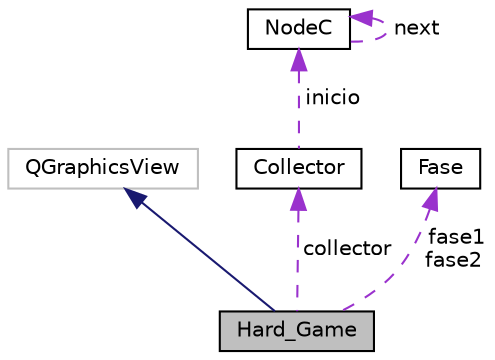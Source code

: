 digraph "Hard_Game"
{
 // LATEX_PDF_SIZE
  edge [fontname="Helvetica",fontsize="10",labelfontname="Helvetica",labelfontsize="10"];
  node [fontname="Helvetica",fontsize="10",shape=record];
  Node1 [label="Hard_Game",height=0.2,width=0.4,color="black", fillcolor="grey75", style="filled", fontcolor="black",tooltip="Clase que define la ventana del juego en modo difícil."];
  Node2 -> Node1 [dir="back",color="midnightblue",fontsize="10",style="solid",fontname="Helvetica"];
  Node2 [label="QGraphicsView",height=0.2,width=0.4,color="grey75", fillcolor="white", style="filled",tooltip=" "];
  Node3 -> Node1 [dir="back",color="darkorchid3",fontsize="10",style="dashed",label=" collector" ,fontname="Helvetica"];
  Node3 [label="Collector",height=0.2,width=0.4,color="black", fillcolor="white", style="filled",URL="$classCollector.html",tooltip="La clase Collector se utiliza para la recolección de balas que no impactan enimigos en una lista enla..."];
  Node4 -> Node3 [dir="back",color="darkorchid3",fontsize="10",style="dashed",label=" inicio" ,fontname="Helvetica"];
  Node4 [label="NodeC",height=0.2,width=0.4,color="black", fillcolor="white", style="filled",URL="$classNodeC.html",tooltip="Declaracion de la clase NodeC."];
  Node4 -> Node4 [dir="back",color="darkorchid3",fontsize="10",style="dashed",label=" next" ,fontname="Helvetica"];
  Node5 -> Node1 [dir="back",color="darkorchid3",fontsize="10",style="dashed",label=" fase1\nfase2" ,fontname="Helvetica"];
  Node5 [label="Fase",height=0.2,width=0.4,color="black", fillcolor="white", style="filled",URL="$classFase.html",tooltip="declaracion de la calase fase"];
}
